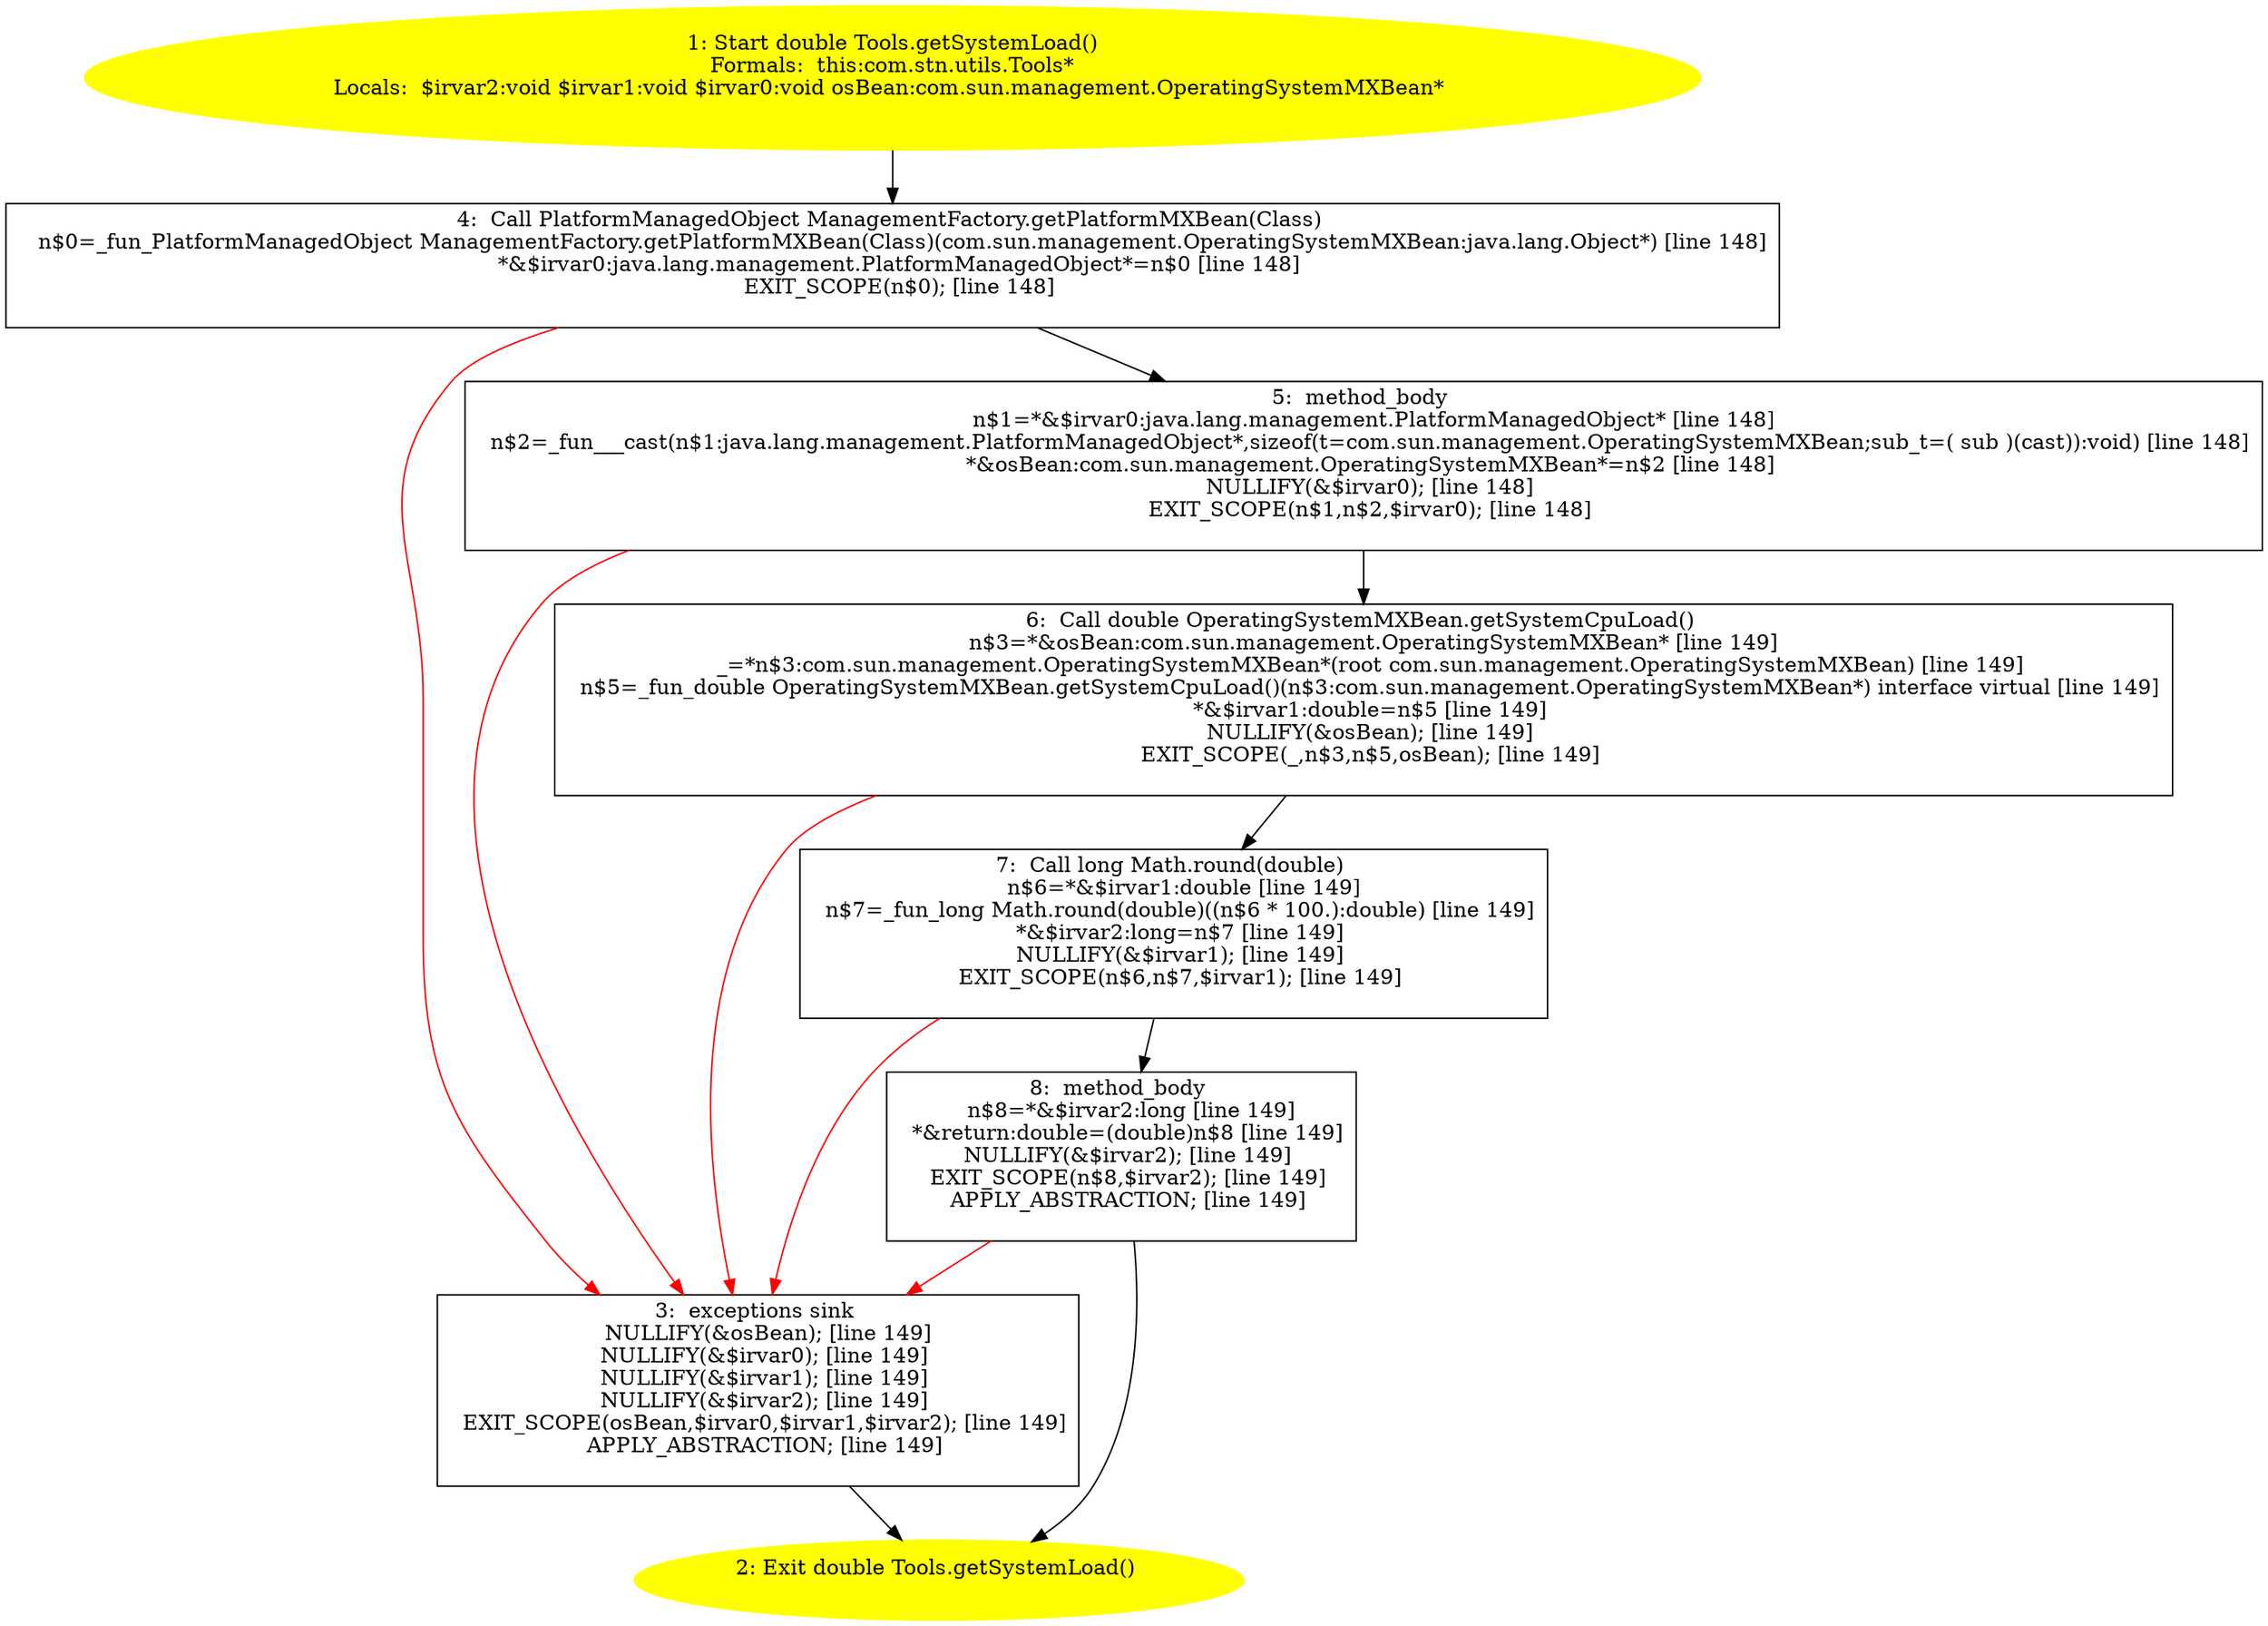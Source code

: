 /* @generated */
digraph cfg {
"com.stn.utils.Tools.getSystemLoad():double.e559e50333afc0949348cebed3838e01_1" [label="1: Start double Tools.getSystemLoad()\nFormals:  this:com.stn.utils.Tools*\nLocals:  $irvar2:void $irvar1:void $irvar0:void osBean:com.sun.management.OperatingSystemMXBean* \n  " color=yellow style=filled]
	

	 "com.stn.utils.Tools.getSystemLoad():double.e559e50333afc0949348cebed3838e01_1" -> "com.stn.utils.Tools.getSystemLoad():double.e559e50333afc0949348cebed3838e01_4" ;
"com.stn.utils.Tools.getSystemLoad():double.e559e50333afc0949348cebed3838e01_2" [label="2: Exit double Tools.getSystemLoad() \n  " color=yellow style=filled]
	

"com.stn.utils.Tools.getSystemLoad():double.e559e50333afc0949348cebed3838e01_3" [label="3:  exceptions sink \n   NULLIFY(&osBean); [line 149]\n  NULLIFY(&$irvar0); [line 149]\n  NULLIFY(&$irvar1); [line 149]\n  NULLIFY(&$irvar2); [line 149]\n  EXIT_SCOPE(osBean,$irvar0,$irvar1,$irvar2); [line 149]\n  APPLY_ABSTRACTION; [line 149]\n " shape="box"]
	

	 "com.stn.utils.Tools.getSystemLoad():double.e559e50333afc0949348cebed3838e01_3" -> "com.stn.utils.Tools.getSystemLoad():double.e559e50333afc0949348cebed3838e01_2" ;
"com.stn.utils.Tools.getSystemLoad():double.e559e50333afc0949348cebed3838e01_4" [label="4:  Call PlatformManagedObject ManagementFactory.getPlatformMXBean(Class) \n   n$0=_fun_PlatformManagedObject ManagementFactory.getPlatformMXBean(Class)(com.sun.management.OperatingSystemMXBean:java.lang.Object*) [line 148]\n  *&$irvar0:java.lang.management.PlatformManagedObject*=n$0 [line 148]\n  EXIT_SCOPE(n$0); [line 148]\n " shape="box"]
	

	 "com.stn.utils.Tools.getSystemLoad():double.e559e50333afc0949348cebed3838e01_4" -> "com.stn.utils.Tools.getSystemLoad():double.e559e50333afc0949348cebed3838e01_5" ;
	 "com.stn.utils.Tools.getSystemLoad():double.e559e50333afc0949348cebed3838e01_4" -> "com.stn.utils.Tools.getSystemLoad():double.e559e50333afc0949348cebed3838e01_3" [color="red" ];
"com.stn.utils.Tools.getSystemLoad():double.e559e50333afc0949348cebed3838e01_5" [label="5:  method_body \n   n$1=*&$irvar0:java.lang.management.PlatformManagedObject* [line 148]\n  n$2=_fun___cast(n$1:java.lang.management.PlatformManagedObject*,sizeof(t=com.sun.management.OperatingSystemMXBean;sub_t=( sub )(cast)):void) [line 148]\n  *&osBean:com.sun.management.OperatingSystemMXBean*=n$2 [line 148]\n  NULLIFY(&$irvar0); [line 148]\n  EXIT_SCOPE(n$1,n$2,$irvar0); [line 148]\n " shape="box"]
	

	 "com.stn.utils.Tools.getSystemLoad():double.e559e50333afc0949348cebed3838e01_5" -> "com.stn.utils.Tools.getSystemLoad():double.e559e50333afc0949348cebed3838e01_6" ;
	 "com.stn.utils.Tools.getSystemLoad():double.e559e50333afc0949348cebed3838e01_5" -> "com.stn.utils.Tools.getSystemLoad():double.e559e50333afc0949348cebed3838e01_3" [color="red" ];
"com.stn.utils.Tools.getSystemLoad():double.e559e50333afc0949348cebed3838e01_6" [label="6:  Call double OperatingSystemMXBean.getSystemCpuLoad() \n   n$3=*&osBean:com.sun.management.OperatingSystemMXBean* [line 149]\n  _=*n$3:com.sun.management.OperatingSystemMXBean*(root com.sun.management.OperatingSystemMXBean) [line 149]\n  n$5=_fun_double OperatingSystemMXBean.getSystemCpuLoad()(n$3:com.sun.management.OperatingSystemMXBean*) interface virtual [line 149]\n  *&$irvar1:double=n$5 [line 149]\n  NULLIFY(&osBean); [line 149]\n  EXIT_SCOPE(_,n$3,n$5,osBean); [line 149]\n " shape="box"]
	

	 "com.stn.utils.Tools.getSystemLoad():double.e559e50333afc0949348cebed3838e01_6" -> "com.stn.utils.Tools.getSystemLoad():double.e559e50333afc0949348cebed3838e01_7" ;
	 "com.stn.utils.Tools.getSystemLoad():double.e559e50333afc0949348cebed3838e01_6" -> "com.stn.utils.Tools.getSystemLoad():double.e559e50333afc0949348cebed3838e01_3" [color="red" ];
"com.stn.utils.Tools.getSystemLoad():double.e559e50333afc0949348cebed3838e01_7" [label="7:  Call long Math.round(double) \n   n$6=*&$irvar1:double [line 149]\n  n$7=_fun_long Math.round(double)((n$6 * 100.):double) [line 149]\n  *&$irvar2:long=n$7 [line 149]\n  NULLIFY(&$irvar1); [line 149]\n  EXIT_SCOPE(n$6,n$7,$irvar1); [line 149]\n " shape="box"]
	

	 "com.stn.utils.Tools.getSystemLoad():double.e559e50333afc0949348cebed3838e01_7" -> "com.stn.utils.Tools.getSystemLoad():double.e559e50333afc0949348cebed3838e01_8" ;
	 "com.stn.utils.Tools.getSystemLoad():double.e559e50333afc0949348cebed3838e01_7" -> "com.stn.utils.Tools.getSystemLoad():double.e559e50333afc0949348cebed3838e01_3" [color="red" ];
"com.stn.utils.Tools.getSystemLoad():double.e559e50333afc0949348cebed3838e01_8" [label="8:  method_body \n   n$8=*&$irvar2:long [line 149]\n  *&return:double=(double)n$8 [line 149]\n  NULLIFY(&$irvar2); [line 149]\n  EXIT_SCOPE(n$8,$irvar2); [line 149]\n  APPLY_ABSTRACTION; [line 149]\n " shape="box"]
	

	 "com.stn.utils.Tools.getSystemLoad():double.e559e50333afc0949348cebed3838e01_8" -> "com.stn.utils.Tools.getSystemLoad():double.e559e50333afc0949348cebed3838e01_2" ;
	 "com.stn.utils.Tools.getSystemLoad():double.e559e50333afc0949348cebed3838e01_8" -> "com.stn.utils.Tools.getSystemLoad():double.e559e50333afc0949348cebed3838e01_3" [color="red" ];
}
